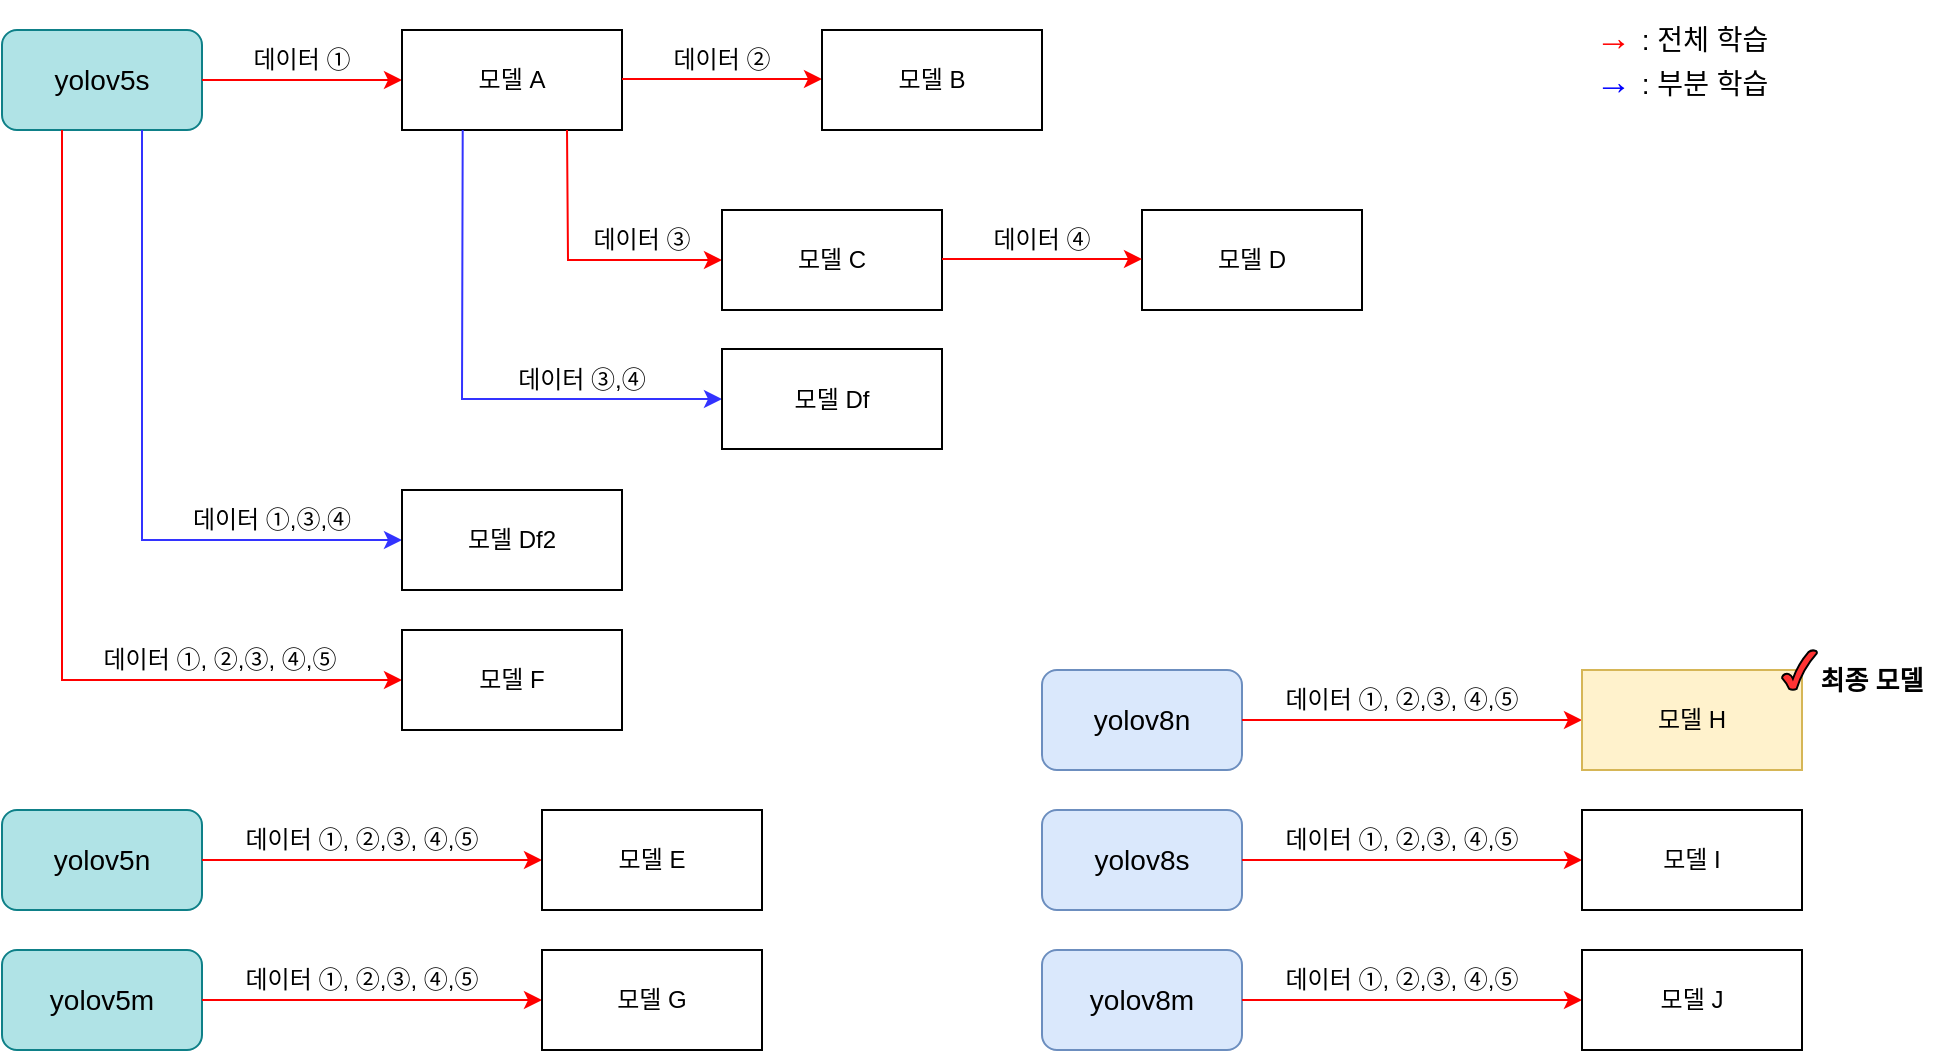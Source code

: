 <mxfile version="21.7.4" type="device">
  <diagram name="페이지-1" id="vGyAZrrm4px5WozFKD40">
    <mxGraphModel dx="1655" dy="855" grid="1" gridSize="10" guides="1" tooltips="1" connect="1" arrows="1" fold="1" page="1" pageScale="1" pageWidth="827" pageHeight="1169" math="0" shadow="0">
      <root>
        <mxCell id="0" />
        <mxCell id="1" parent="0" />
        <mxCell id="5jzRWB2JsN3by6aUExZs-15" value="데이터 ④" style="text;html=1;strokeColor=none;fillColor=none;align=center;verticalAlign=middle;whiteSpace=wrap;rounded=0;" parent="1" vertex="1">
          <mxGeometry x="540" y="150" width="80" height="30" as="geometry" />
        </mxCell>
        <mxCell id="5jzRWB2JsN3by6aUExZs-10" value="데이터&amp;nbsp;②" style="text;html=1;strokeColor=none;fillColor=none;align=center;verticalAlign=middle;whiteSpace=wrap;rounded=0;" parent="1" vertex="1">
          <mxGeometry x="380" y="60" width="80" height="30" as="geometry" />
        </mxCell>
        <mxCell id="5jzRWB2JsN3by6aUExZs-7" value="데이터&amp;nbsp;①" style="text;html=1;strokeColor=none;fillColor=none;align=center;verticalAlign=middle;whiteSpace=wrap;rounded=0;" parent="1" vertex="1">
          <mxGeometry x="170" y="60" width="80" height="30" as="geometry" />
        </mxCell>
        <mxCell id="5jzRWB2JsN3by6aUExZs-3" value="&lt;font style=&quot;font-size: 14px;&quot;&gt;yolov5s&lt;/font&gt;" style="rounded=1;whiteSpace=wrap;html=1;fillColor=#b0e3e6;strokeColor=#0e8088;" parent="1" vertex="1">
          <mxGeometry x="60" y="60" width="100" height="50" as="geometry" />
        </mxCell>
        <mxCell id="5jzRWB2JsN3by6aUExZs-4" value="" style="endArrow=classic;html=1;rounded=0;exitX=1;exitY=0.5;exitDx=0;exitDy=0;entryX=0;entryY=0.5;entryDx=0;entryDy=0;strokeColor=#FF0000;" parent="1" source="5jzRWB2JsN3by6aUExZs-3" target="5jzRWB2JsN3by6aUExZs-6" edge="1">
          <mxGeometry width="50" height="50" relative="1" as="geometry">
            <mxPoint x="390" y="160" as="sourcePoint" />
            <mxPoint x="240" y="85" as="targetPoint" />
          </mxGeometry>
        </mxCell>
        <mxCell id="5jzRWB2JsN3by6aUExZs-6" value="모델 A" style="rounded=0;whiteSpace=wrap;html=1;" parent="1" vertex="1">
          <mxGeometry x="260" y="60" width="110" height="50" as="geometry" />
        </mxCell>
        <mxCell id="5jzRWB2JsN3by6aUExZs-8" value="" style="endArrow=classic;html=1;rounded=0;exitX=1;exitY=0.5;exitDx=0;exitDy=0;entryX=0;entryY=0.5;entryDx=0;entryDy=0;strokeColor=#FF0000;" parent="1" edge="1">
          <mxGeometry width="50" height="50" relative="1" as="geometry">
            <mxPoint x="370" y="84.5" as="sourcePoint" />
            <mxPoint x="470" y="84.5" as="targetPoint" />
          </mxGeometry>
        </mxCell>
        <mxCell id="5jzRWB2JsN3by6aUExZs-9" value="모델 B" style="rounded=0;whiteSpace=wrap;html=1;" parent="1" vertex="1">
          <mxGeometry x="470" y="60" width="110" height="50" as="geometry" />
        </mxCell>
        <mxCell id="5jzRWB2JsN3by6aUExZs-11" value="" style="endArrow=classic;html=1;rounded=0;exitX=0.75;exitY=1;exitDx=0;exitDy=0;entryX=0;entryY=0.5;entryDx=0;entryDy=0;strokeColor=#FF0000;" parent="1" source="5jzRWB2JsN3by6aUExZs-6" target="5jzRWB2JsN3by6aUExZs-12" edge="1">
          <mxGeometry width="50" height="50" relative="1" as="geometry">
            <mxPoint x="390" y="160" as="sourcePoint" />
            <mxPoint x="390" y="180" as="targetPoint" />
            <Array as="points">
              <mxPoint x="343" y="175" />
            </Array>
          </mxGeometry>
        </mxCell>
        <mxCell id="5jzRWB2JsN3by6aUExZs-12" value="모델 C" style="rounded=0;whiteSpace=wrap;html=1;" parent="1" vertex="1">
          <mxGeometry x="420" y="150" width="110" height="50" as="geometry" />
        </mxCell>
        <mxCell id="5jzRWB2JsN3by6aUExZs-13" value="데이터&amp;nbsp;③" style="text;html=1;strokeColor=none;fillColor=none;align=center;verticalAlign=middle;whiteSpace=wrap;rounded=0;" parent="1" vertex="1">
          <mxGeometry x="340" y="150" width="80" height="30" as="geometry" />
        </mxCell>
        <mxCell id="5jzRWB2JsN3by6aUExZs-14" value="모델 D" style="rounded=0;whiteSpace=wrap;html=1;" parent="1" vertex="1">
          <mxGeometry x="630" y="150" width="110" height="50" as="geometry" />
        </mxCell>
        <mxCell id="5jzRWB2JsN3by6aUExZs-16" value="" style="endArrow=classic;html=1;rounded=0;exitX=1;exitY=0.5;exitDx=0;exitDy=0;entryX=0;entryY=0.5;entryDx=0;entryDy=0;strokeColor=#FF0000;" parent="1" edge="1">
          <mxGeometry width="50" height="50" relative="1" as="geometry">
            <mxPoint x="530" y="174.5" as="sourcePoint" />
            <mxPoint x="630" y="174.5" as="targetPoint" />
          </mxGeometry>
        </mxCell>
        <mxCell id="5jzRWB2JsN3by6aUExZs-18" value="" style="endArrow=classic;html=1;rounded=0;exitX=0.276;exitY=1.01;exitDx=0;exitDy=0;exitPerimeter=0;entryX=0;entryY=0.5;entryDx=0;entryDy=0;strokeColor=#3333FF;" parent="1" target="5jzRWB2JsN3by6aUExZs-19" edge="1">
          <mxGeometry width="50" height="50" relative="1" as="geometry">
            <mxPoint x="290.36" y="110" as="sourcePoint" />
            <mxPoint x="430" y="249.5" as="targetPoint" />
            <Array as="points">
              <mxPoint x="290" y="244.5" />
            </Array>
          </mxGeometry>
        </mxCell>
        <mxCell id="5jzRWB2JsN3by6aUExZs-19" value="모델 Df" style="rounded=0;whiteSpace=wrap;html=1;" parent="1" vertex="1">
          <mxGeometry x="420" y="219.5" width="110" height="50" as="geometry" />
        </mxCell>
        <mxCell id="5jzRWB2JsN3by6aUExZs-20" value="데이터&amp;nbsp;③,④" style="text;html=1;strokeColor=none;fillColor=none;align=center;verticalAlign=middle;whiteSpace=wrap;rounded=0;" parent="1" vertex="1">
          <mxGeometry x="310" y="219.5" width="80" height="30" as="geometry" />
        </mxCell>
        <mxCell id="5jzRWB2JsN3by6aUExZs-22" value="" style="endArrow=classic;html=1;rounded=0;exitX=0.276;exitY=1.01;exitDx=0;exitDy=0;exitPerimeter=0;strokeColor=#3333FF;entryX=0;entryY=0.5;entryDx=0;entryDy=0;" parent="1" target="5jzRWB2JsN3by6aUExZs-23" edge="1">
          <mxGeometry width="50" height="50" relative="1" as="geometry">
            <mxPoint x="130" y="110" as="sourcePoint" />
            <mxPoint x="260" y="310" as="targetPoint" />
            <Array as="points">
              <mxPoint x="130" y="315" />
            </Array>
          </mxGeometry>
        </mxCell>
        <mxCell id="5jzRWB2JsN3by6aUExZs-23" value="모델 Df2" style="rounded=0;whiteSpace=wrap;html=1;" parent="1" vertex="1">
          <mxGeometry x="260" y="290" width="110" height="50" as="geometry" />
        </mxCell>
        <mxCell id="5jzRWB2JsN3by6aUExZs-24" value="데이터&amp;nbsp;①,③,④" style="text;html=1;strokeColor=none;fillColor=none;align=center;verticalAlign=middle;whiteSpace=wrap;rounded=0;" parent="1" vertex="1">
          <mxGeometry x="140" y="290" width="110" height="30" as="geometry" />
        </mxCell>
        <mxCell id="5jzRWB2JsN3by6aUExZs-26" value="" style="endArrow=classic;html=1;rounded=0;exitX=0.276;exitY=1.01;exitDx=0;exitDy=0;exitPerimeter=0;strokeColor=#FF0000;entryX=0;entryY=0.5;entryDx=0;entryDy=0;" parent="1" target="5jzRWB2JsN3by6aUExZs-27" edge="1">
          <mxGeometry width="50" height="50" relative="1" as="geometry">
            <mxPoint x="90" y="110" as="sourcePoint" />
            <mxPoint x="220" y="305" as="targetPoint" />
            <Array as="points">
              <mxPoint x="90" y="385" />
            </Array>
          </mxGeometry>
        </mxCell>
        <mxCell id="5jzRWB2JsN3by6aUExZs-27" value="모델 F" style="rounded=0;whiteSpace=wrap;html=1;" parent="1" vertex="1">
          <mxGeometry x="260" y="360" width="110" height="50" as="geometry" />
        </mxCell>
        <mxCell id="5jzRWB2JsN3by6aUExZs-28" value="데이터&amp;nbsp;①, ②,③, ④,⑤" style="text;html=1;strokeColor=none;fillColor=none;align=center;verticalAlign=middle;whiteSpace=wrap;rounded=0;" parent="1" vertex="1">
          <mxGeometry x="104" y="360" width="130" height="30" as="geometry" />
        </mxCell>
        <mxCell id="5jzRWB2JsN3by6aUExZs-30" value="&lt;font style=&quot;&quot;&gt;&lt;font style=&quot;font-size: 18px;&quot; color=&quot;#ff0000&quot;&gt;→ &lt;/font&gt;&lt;font style=&quot;font-size: 14px;&quot;&gt;: 전체 학습&lt;/font&gt;&lt;br&gt;&lt;font style=&quot;font-size: 18px;&quot; color=&quot;#0000ff&quot;&gt;→ &lt;/font&gt;&lt;font style=&quot;font-size: 14px;&quot;&gt;: 부분 학습&lt;/font&gt;&lt;/font&gt;" style="rounded=0;whiteSpace=wrap;html=1;dashed=1;dashPattern=1 4;strokeColor=none;" parent="1" vertex="1">
          <mxGeometry x="840" y="45" width="120" height="60" as="geometry" />
        </mxCell>
        <mxCell id="5jzRWB2JsN3by6aUExZs-31" value="&lt;font style=&quot;font-size: 14px;&quot;&gt;yolov5m&lt;/font&gt;" style="rounded=1;whiteSpace=wrap;html=1;fillColor=#b0e3e6;strokeColor=#0e8088;" parent="1" vertex="1">
          <mxGeometry x="60" y="520" width="100" height="50" as="geometry" />
        </mxCell>
        <mxCell id="5jzRWB2JsN3by6aUExZs-33" value="" style="endArrow=classic;html=1;rounded=0;exitX=1;exitY=0.5;exitDx=0;exitDy=0;strokeColor=#FF0000;entryX=0;entryY=0.5;entryDx=0;entryDy=0;" parent="1" target="5jzRWB2JsN3by6aUExZs-34" edge="1">
          <mxGeometry width="50" height="50" relative="1" as="geometry">
            <mxPoint x="160" y="545" as="sourcePoint" />
            <mxPoint x="260" y="545" as="targetPoint" />
          </mxGeometry>
        </mxCell>
        <mxCell id="5jzRWB2JsN3by6aUExZs-34" value="모델 G" style="rounded=0;whiteSpace=wrap;html=1;" parent="1" vertex="1">
          <mxGeometry x="330" y="520" width="110" height="50" as="geometry" />
        </mxCell>
        <mxCell id="5jzRWB2JsN3by6aUExZs-36" value="&lt;font style=&quot;font-size: 14px;&quot;&gt;yolov5n&lt;/font&gt;" style="rounded=1;whiteSpace=wrap;html=1;fillColor=#b0e3e6;strokeColor=#0e8088;" parent="1" vertex="1">
          <mxGeometry x="60" y="450" width="100" height="50" as="geometry" />
        </mxCell>
        <mxCell id="5jzRWB2JsN3by6aUExZs-38" value="" style="endArrow=classic;html=1;rounded=0;exitX=1;exitY=0.5;exitDx=0;exitDy=0;strokeColor=#FF0000;entryX=0;entryY=0.5;entryDx=0;entryDy=0;" parent="1" target="5jzRWB2JsN3by6aUExZs-39" edge="1">
          <mxGeometry width="50" height="50" relative="1" as="geometry">
            <mxPoint x="160" y="475" as="sourcePoint" />
            <mxPoint x="260" y="475" as="targetPoint" />
          </mxGeometry>
        </mxCell>
        <mxCell id="5jzRWB2JsN3by6aUExZs-39" value="모델 E" style="rounded=0;whiteSpace=wrap;html=1;" parent="1" vertex="1">
          <mxGeometry x="330" y="450" width="110" height="50" as="geometry" />
        </mxCell>
        <mxCell id="5jzRWB2JsN3by6aUExZs-42" value="데이터&amp;nbsp;①, ②,③, ④,⑤" style="text;html=1;strokeColor=none;fillColor=none;align=center;verticalAlign=middle;whiteSpace=wrap;rounded=0;" parent="1" vertex="1">
          <mxGeometry x="175" y="520" width="130" height="30" as="geometry" />
        </mxCell>
        <mxCell id="5jzRWB2JsN3by6aUExZs-43" value="데이터&amp;nbsp;①, ②,③, ④,⑤" style="text;html=1;strokeColor=none;fillColor=none;align=center;verticalAlign=middle;whiteSpace=wrap;rounded=0;" parent="1" vertex="1">
          <mxGeometry x="175" y="450" width="130" height="30" as="geometry" />
        </mxCell>
        <mxCell id="nZzLPIIazuhUGgadUep4-1" value="&lt;font style=&quot;font-size: 14px;&quot;&gt;yolov8m&lt;/font&gt;" style="rounded=1;whiteSpace=wrap;html=1;fillColor=#dae8fc;strokeColor=#6c8ebf;" vertex="1" parent="1">
          <mxGeometry x="580" y="520" width="100" height="50" as="geometry" />
        </mxCell>
        <mxCell id="nZzLPIIazuhUGgadUep4-2" value="" style="endArrow=classic;html=1;rounded=0;exitX=1;exitY=0.5;exitDx=0;exitDy=0;strokeColor=#FF0000;entryX=0;entryY=0.5;entryDx=0;entryDy=0;" edge="1" parent="1" target="nZzLPIIazuhUGgadUep4-3">
          <mxGeometry width="50" height="50" relative="1" as="geometry">
            <mxPoint x="680" y="545" as="sourcePoint" />
            <mxPoint x="780" y="545" as="targetPoint" />
          </mxGeometry>
        </mxCell>
        <mxCell id="nZzLPIIazuhUGgadUep4-3" value="모델 J" style="rounded=0;whiteSpace=wrap;html=1;" vertex="1" parent="1">
          <mxGeometry x="850" y="520" width="110" height="50" as="geometry" />
        </mxCell>
        <mxCell id="nZzLPIIazuhUGgadUep4-4" value="&lt;font style=&quot;font-size: 14px;&quot;&gt;yolov8s&lt;/font&gt;" style="rounded=1;whiteSpace=wrap;html=1;fillColor=#dae8fc;strokeColor=#6c8ebf;" vertex="1" parent="1">
          <mxGeometry x="580" y="450" width="100" height="50" as="geometry" />
        </mxCell>
        <mxCell id="nZzLPIIazuhUGgadUep4-5" value="" style="endArrow=classic;html=1;rounded=0;exitX=1;exitY=0.5;exitDx=0;exitDy=0;strokeColor=#FF0000;entryX=0;entryY=0.5;entryDx=0;entryDy=0;" edge="1" parent="1" target="nZzLPIIazuhUGgadUep4-6">
          <mxGeometry width="50" height="50" relative="1" as="geometry">
            <mxPoint x="680" y="475" as="sourcePoint" />
            <mxPoint x="780" y="475" as="targetPoint" />
          </mxGeometry>
        </mxCell>
        <mxCell id="nZzLPIIazuhUGgadUep4-6" value="모델 I" style="rounded=0;whiteSpace=wrap;html=1;" vertex="1" parent="1">
          <mxGeometry x="850" y="450" width="110" height="50" as="geometry" />
        </mxCell>
        <mxCell id="nZzLPIIazuhUGgadUep4-7" value="데이터&amp;nbsp;①, ②,③, ④,⑤" style="text;html=1;strokeColor=none;fillColor=none;align=center;verticalAlign=middle;whiteSpace=wrap;rounded=0;" vertex="1" parent="1">
          <mxGeometry x="695" y="520" width="130" height="30" as="geometry" />
        </mxCell>
        <mxCell id="nZzLPIIazuhUGgadUep4-8" value="데이터&amp;nbsp;①, ②,③, ④,⑤" style="text;html=1;strokeColor=none;fillColor=none;align=center;verticalAlign=middle;whiteSpace=wrap;rounded=0;" vertex="1" parent="1">
          <mxGeometry x="695" y="450" width="130" height="30" as="geometry" />
        </mxCell>
        <mxCell id="nZzLPIIazuhUGgadUep4-11" value="&lt;font style=&quot;font-size: 14px;&quot;&gt;yolov8n&lt;/font&gt;" style="rounded=1;whiteSpace=wrap;html=1;fillColor=#dae8fc;strokeColor=#6c8ebf;" vertex="1" parent="1">
          <mxGeometry x="580" y="380" width="100" height="50" as="geometry" />
        </mxCell>
        <mxCell id="nZzLPIIazuhUGgadUep4-12" value="" style="endArrow=classic;html=1;rounded=0;exitX=1;exitY=0.5;exitDx=0;exitDy=0;strokeColor=#FF0000;entryX=0;entryY=0.5;entryDx=0;entryDy=0;" edge="1" parent="1" target="nZzLPIIazuhUGgadUep4-13">
          <mxGeometry width="50" height="50" relative="1" as="geometry">
            <mxPoint x="680" y="405" as="sourcePoint" />
            <mxPoint x="780" y="405" as="targetPoint" />
          </mxGeometry>
        </mxCell>
        <mxCell id="nZzLPIIazuhUGgadUep4-13" value="모델 H" style="rounded=0;whiteSpace=wrap;html=1;fillColor=#fff2cc;strokeColor=#d6b656;" vertex="1" parent="1">
          <mxGeometry x="850" y="380" width="110" height="50" as="geometry" />
        </mxCell>
        <mxCell id="nZzLPIIazuhUGgadUep4-14" value="데이터&amp;nbsp;①, ②,③, ④,⑤" style="text;html=1;strokeColor=none;fillColor=none;align=center;verticalAlign=middle;whiteSpace=wrap;rounded=0;" vertex="1" parent="1">
          <mxGeometry x="695" y="380" width="130" height="30" as="geometry" />
        </mxCell>
        <mxCell id="nZzLPIIazuhUGgadUep4-15" value="" style="verticalLabelPosition=bottom;verticalAlign=top;html=1;shape=mxgraph.basic.tick;fillColor=#FF3333;" vertex="1" parent="1">
          <mxGeometry x="950" y="370" width="17.5" height="20" as="geometry" />
        </mxCell>
        <mxCell id="nZzLPIIazuhUGgadUep4-16" value="&lt;b&gt;&lt;font style=&quot;font-size: 13px;&quot;&gt;최종 모델&lt;/font&gt;&lt;/b&gt;" style="text;html=1;strokeColor=none;fillColor=none;align=center;verticalAlign=middle;whiteSpace=wrap;rounded=0;" vertex="1" parent="1">
          <mxGeometry x="965" y="370" width="60" height="30" as="geometry" />
        </mxCell>
      </root>
    </mxGraphModel>
  </diagram>
</mxfile>
